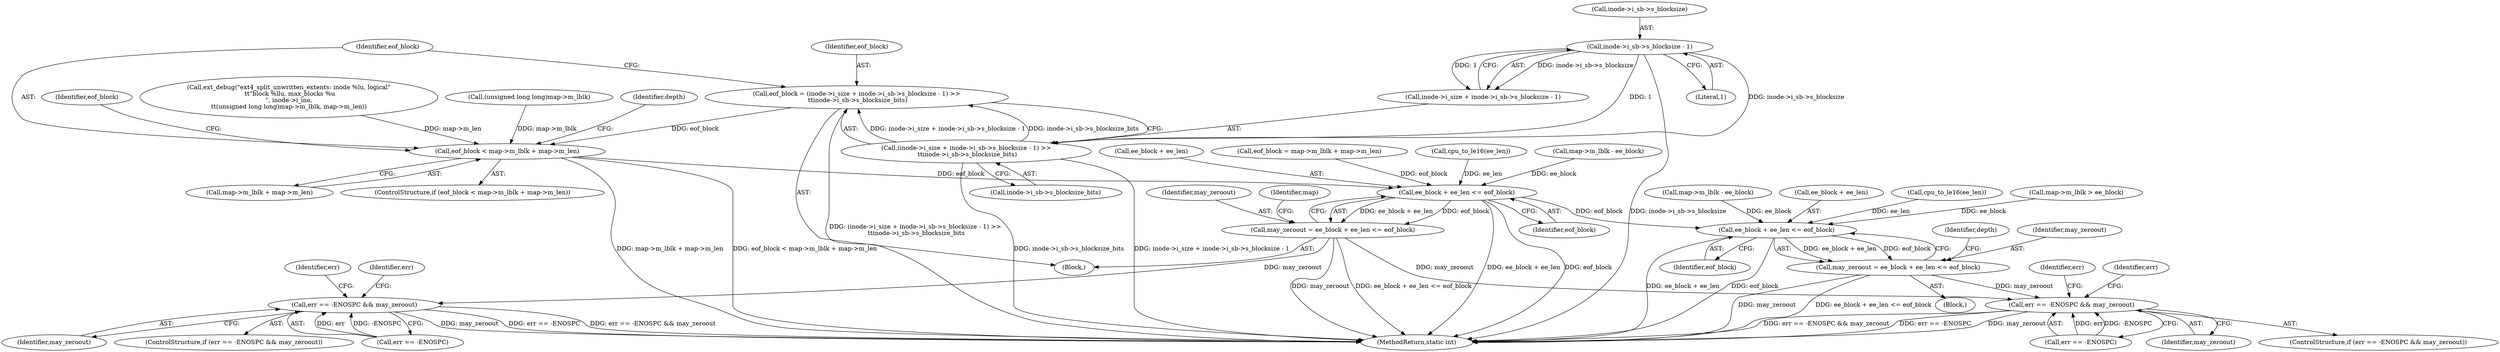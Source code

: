 digraph "1_linux_667eff35a1f56fa74ce98a0c7c29a40adc1ba4e3_0@integer" {
"1000161" [label="(Call,eof_block = (inode->i_size + inode->i_sb->s_blocksize - 1) >>\n \t\tinode->i_sb->s_blocksize_bits)"];
"1000163" [label="(Call,(inode->i_size + inode->i_sb->s_blocksize - 1) >>\n \t\tinode->i_sb->s_blocksize_bits)"];
"1000168" [label="(Call,inode->i_sb->s_blocksize - 1)"];
"1000181" [label="(Call,eof_block < map->m_lblk + map->m_len)"];
"1000262" [label="(Call,ee_block + ee_len <= eof_block)"];
"1000260" [label="(Call,may_zeroout = ee_block + ee_len <= eof_block)"];
"1000387" [label="(Call,err == -ENOSPC && may_zeroout)"];
"1000580" [label="(Call,err == -ENOSPC && may_zeroout)"];
"1000450" [label="(Call,ee_block + ee_len <= eof_block)"];
"1000448" [label="(Call,may_zeroout = ee_block + ee_len <= eof_block)"];
"1000388" [label="(Call,err == -ENOSPC)"];
"1000341" [label="(Block,)"];
"1000386" [label="(ControlStructure,if (err == -ENOSPC && may_zeroout))"];
"1000253" [label="(Call,cpu_to_le16(ee_len))"];
"1000183" [label="(Call,map->m_lblk + map->m_len)"];
"1000175" [label="(Call,inode->i_sb->s_blocksize_bits)"];
"1000271" [label="(Identifier,map)"];
"1000161" [label="(Call,eof_block = (inode->i_size + inode->i_sb->s_blocksize - 1) >>\n \t\tinode->i_sb->s_blocksize_bits)"];
"1000200" [label="(Identifier,depth)"];
"1000454" [label="(Identifier,eof_block)"];
"1000581" [label="(Call,err == -ENOSPC)"];
"1000163" [label="(Call,(inode->i_size + inode->i_sb->s_blocksize - 1) >>\n \t\tinode->i_sb->s_blocksize_bits)"];
"1000585" [label="(Identifier,may_zeroout)"];
"1000293" [label="(Call,map->m_lblk > ee_block)"];
"1000169" [label="(Call,inode->i_sb->s_blocksize)"];
"1000432" [label="(Identifier,err)"];
"1000387" [label="(Call,err == -ENOSPC && may_zeroout)"];
"1000580" [label="(Call,err == -ENOSPC && may_zeroout)"];
"1000307" [label="(Call,map->m_lblk - ee_block)"];
"1000162" [label="(Identifier,eof_block)"];
"1000266" [label="(Identifier,eof_block)"];
"1000392" [label="(Identifier,may_zeroout)"];
"1000451" [label="(Call,ee_block + ee_len)"];
"1000224" [label="(Call,map->m_lblk - ee_block)"];
"1000262" [label="(Call,ee_block + ee_len <= eof_block)"];
"1000263" [label="(Call,ee_block + ee_len)"];
"1000395" [label="(Identifier,err)"];
"1000180" [label="(ControlStructure,if (eof_block < map->m_lblk + map->m_len))"];
"1000448" [label="(Call,may_zeroout = ee_block + ee_len <= eof_block)"];
"1000450" [label="(Call,ee_block + ee_len <= eof_block)"];
"1000588" [label="(Identifier,err)"];
"1000260" [label="(Call,may_zeroout = ee_block + ee_len <= eof_block)"];
"1000446" [label="(Call,cpu_to_le16(ee_len))"];
"1000174" [label="(Literal,1)"];
"1000181" [label="(Call,eof_block < map->m_lblk + map->m_len)"];
"1000168" [label="(Call,inode->i_sb->s_blocksize - 1)"];
"1000579" [label="(ControlStructure,if (err == -ENOSPC && may_zeroout))"];
"1000456" [label="(Identifier,depth)"];
"1000191" [label="(Identifier,eof_block)"];
"1000190" [label="(Call,eof_block = map->m_lblk + map->m_len)"];
"1000164" [label="(Call,inode->i_size + inode->i_sb->s_blocksize - 1)"];
"1000261" [label="(Identifier,may_zeroout)"];
"1000625" [label="(Identifier,err)"];
"1000449" [label="(Identifier,may_zeroout)"];
"1000182" [label="(Identifier,eof_block)"];
"1000121" [label="(Block,)"];
"1000666" [label="(MethodReturn,static int)"];
"1000148" [label="(Call,ext_debug(\"ext4_split_unwritten_extents: inode %lu, logical\"\n \t\t\"block %llu, max_blocks %u\n\", inode->i_ino,\n\t\t(unsigned long long)map->m_lblk, map->m_len))"];
"1000153" [label="(Call,(unsigned long long)map->m_lblk)"];
"1000161" -> "1000121"  [label="AST: "];
"1000161" -> "1000163"  [label="CFG: "];
"1000162" -> "1000161"  [label="AST: "];
"1000163" -> "1000161"  [label="AST: "];
"1000182" -> "1000161"  [label="CFG: "];
"1000161" -> "1000666"  [label="DDG: (inode->i_size + inode->i_sb->s_blocksize - 1) >>\n \t\tinode->i_sb->s_blocksize_bits"];
"1000163" -> "1000161"  [label="DDG: inode->i_size + inode->i_sb->s_blocksize - 1"];
"1000163" -> "1000161"  [label="DDG: inode->i_sb->s_blocksize_bits"];
"1000161" -> "1000181"  [label="DDG: eof_block"];
"1000163" -> "1000175"  [label="CFG: "];
"1000164" -> "1000163"  [label="AST: "];
"1000175" -> "1000163"  [label="AST: "];
"1000163" -> "1000666"  [label="DDG: inode->i_size + inode->i_sb->s_blocksize - 1"];
"1000163" -> "1000666"  [label="DDG: inode->i_sb->s_blocksize_bits"];
"1000168" -> "1000163"  [label="DDG: inode->i_sb->s_blocksize"];
"1000168" -> "1000163"  [label="DDG: 1"];
"1000168" -> "1000164"  [label="AST: "];
"1000168" -> "1000174"  [label="CFG: "];
"1000169" -> "1000168"  [label="AST: "];
"1000174" -> "1000168"  [label="AST: "];
"1000164" -> "1000168"  [label="CFG: "];
"1000168" -> "1000666"  [label="DDG: inode->i_sb->s_blocksize"];
"1000168" -> "1000164"  [label="DDG: inode->i_sb->s_blocksize"];
"1000168" -> "1000164"  [label="DDG: 1"];
"1000181" -> "1000180"  [label="AST: "];
"1000181" -> "1000183"  [label="CFG: "];
"1000182" -> "1000181"  [label="AST: "];
"1000183" -> "1000181"  [label="AST: "];
"1000191" -> "1000181"  [label="CFG: "];
"1000200" -> "1000181"  [label="CFG: "];
"1000181" -> "1000666"  [label="DDG: eof_block < map->m_lblk + map->m_len"];
"1000181" -> "1000666"  [label="DDG: map->m_lblk + map->m_len"];
"1000153" -> "1000181"  [label="DDG: map->m_lblk"];
"1000148" -> "1000181"  [label="DDG: map->m_len"];
"1000181" -> "1000262"  [label="DDG: eof_block"];
"1000262" -> "1000260"  [label="AST: "];
"1000262" -> "1000266"  [label="CFG: "];
"1000263" -> "1000262"  [label="AST: "];
"1000266" -> "1000262"  [label="AST: "];
"1000260" -> "1000262"  [label="CFG: "];
"1000262" -> "1000666"  [label="DDG: ee_block + ee_len"];
"1000262" -> "1000666"  [label="DDG: eof_block"];
"1000262" -> "1000260"  [label="DDG: ee_block + ee_len"];
"1000262" -> "1000260"  [label="DDG: eof_block"];
"1000224" -> "1000262"  [label="DDG: ee_block"];
"1000253" -> "1000262"  [label="DDG: ee_len"];
"1000190" -> "1000262"  [label="DDG: eof_block"];
"1000262" -> "1000450"  [label="DDG: eof_block"];
"1000260" -> "1000121"  [label="AST: "];
"1000261" -> "1000260"  [label="AST: "];
"1000271" -> "1000260"  [label="CFG: "];
"1000260" -> "1000666"  [label="DDG: ee_block + ee_len <= eof_block"];
"1000260" -> "1000666"  [label="DDG: may_zeroout"];
"1000260" -> "1000387"  [label="DDG: may_zeroout"];
"1000260" -> "1000580"  [label="DDG: may_zeroout"];
"1000387" -> "1000386"  [label="AST: "];
"1000387" -> "1000388"  [label="CFG: "];
"1000387" -> "1000392"  [label="CFG: "];
"1000388" -> "1000387"  [label="AST: "];
"1000392" -> "1000387"  [label="AST: "];
"1000395" -> "1000387"  [label="CFG: "];
"1000432" -> "1000387"  [label="CFG: "];
"1000387" -> "1000666"  [label="DDG: may_zeroout"];
"1000387" -> "1000666"  [label="DDG: err == -ENOSPC"];
"1000387" -> "1000666"  [label="DDG: err == -ENOSPC && may_zeroout"];
"1000388" -> "1000387"  [label="DDG: err"];
"1000388" -> "1000387"  [label="DDG: -ENOSPC"];
"1000580" -> "1000579"  [label="AST: "];
"1000580" -> "1000581"  [label="CFG: "];
"1000580" -> "1000585"  [label="CFG: "];
"1000581" -> "1000580"  [label="AST: "];
"1000585" -> "1000580"  [label="AST: "];
"1000588" -> "1000580"  [label="CFG: "];
"1000625" -> "1000580"  [label="CFG: "];
"1000580" -> "1000666"  [label="DDG: err == -ENOSPC && may_zeroout"];
"1000580" -> "1000666"  [label="DDG: err == -ENOSPC"];
"1000580" -> "1000666"  [label="DDG: may_zeroout"];
"1000581" -> "1000580"  [label="DDG: err"];
"1000581" -> "1000580"  [label="DDG: -ENOSPC"];
"1000448" -> "1000580"  [label="DDG: may_zeroout"];
"1000450" -> "1000448"  [label="AST: "];
"1000450" -> "1000454"  [label="CFG: "];
"1000451" -> "1000450"  [label="AST: "];
"1000454" -> "1000450"  [label="AST: "];
"1000448" -> "1000450"  [label="CFG: "];
"1000450" -> "1000666"  [label="DDG: ee_block + ee_len"];
"1000450" -> "1000666"  [label="DDG: eof_block"];
"1000450" -> "1000448"  [label="DDG: ee_block + ee_len"];
"1000450" -> "1000448"  [label="DDG: eof_block"];
"1000307" -> "1000450"  [label="DDG: ee_block"];
"1000293" -> "1000450"  [label="DDG: ee_block"];
"1000446" -> "1000450"  [label="DDG: ee_len"];
"1000448" -> "1000341"  [label="AST: "];
"1000449" -> "1000448"  [label="AST: "];
"1000456" -> "1000448"  [label="CFG: "];
"1000448" -> "1000666"  [label="DDG: ee_block + ee_len <= eof_block"];
"1000448" -> "1000666"  [label="DDG: may_zeroout"];
}
